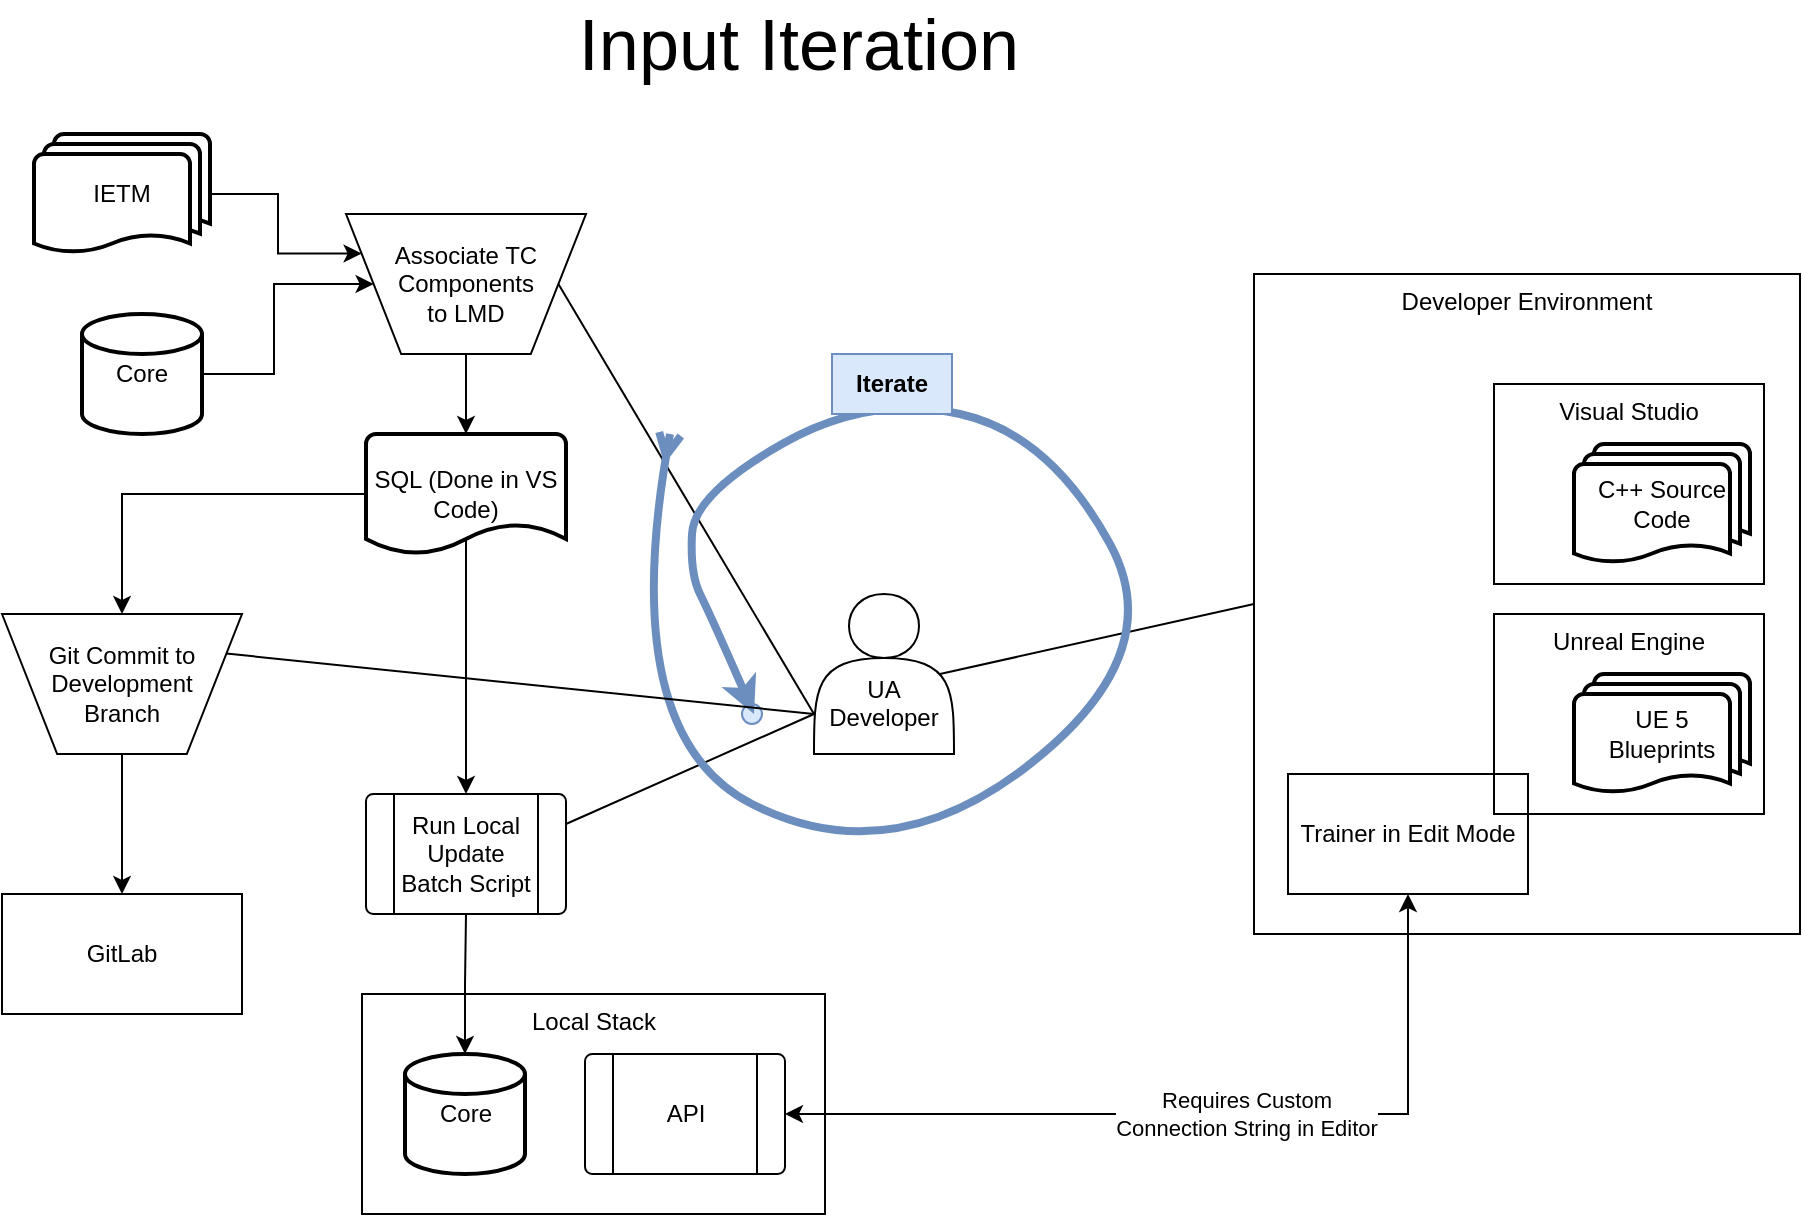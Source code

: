 <mxfile version="22.1.11" type="github">
  <diagram id="C5RBs43oDa-KdzZeNtuy" name="Page-1">
    <mxGraphModel dx="1351" dy="1932" grid="1" gridSize="10" guides="1" tooltips="1" connect="1" arrows="1" fold="1" page="1" pageScale="1" pageWidth="827" pageHeight="1169" math="0" shadow="0">
      <root>
        <mxCell id="WIyWlLk6GJQsqaUBKTNV-0" />
        <mxCell id="WIyWlLk6GJQsqaUBKTNV-1" parent="WIyWlLk6GJQsqaUBKTNV-0" />
        <mxCell id="L2MZmRDsT2VU8_O_mEF5-32" value="" style="ellipse;whiteSpace=wrap;html=1;aspect=fixed;fillColor=#dae8fc;strokeColor=#6c8ebf;" vertex="1" parent="WIyWlLk6GJQsqaUBKTNV-1">
          <mxGeometry x="404" y="315" width="10" height="10" as="geometry" />
        </mxCell>
        <mxCell id="L2MZmRDsT2VU8_O_mEF5-5" style="edgeStyle=orthogonalEdgeStyle;rounded=0;orthogonalLoop=1;jettySize=auto;html=1;exitX=1;exitY=0.5;exitDx=0;exitDy=0;exitPerimeter=0;entryX=0;entryY=0.5;entryDx=0;entryDy=0;" edge="1" parent="WIyWlLk6GJQsqaUBKTNV-1" source="qivzjie-yY26VjvFrO5b-1" target="qivzjie-yY26VjvFrO5b-5">
          <mxGeometry relative="1" as="geometry" />
        </mxCell>
        <mxCell id="qivzjie-yY26VjvFrO5b-1" value="Core" style="strokeWidth=2;html=1;shape=mxgraph.flowchart.database;whiteSpace=wrap;" parent="WIyWlLk6GJQsqaUBKTNV-1" vertex="1">
          <mxGeometry x="74" y="120" width="60" height="60" as="geometry" />
        </mxCell>
        <mxCell id="qivzjie-yY26VjvFrO5b-2" value="&lt;br&gt;&lt;br&gt;UA Developer" style="shape=actor;whiteSpace=wrap;html=1;labelPosition=center;verticalLabelPosition=middle;align=center;verticalAlign=middle;" parent="WIyWlLk6GJQsqaUBKTNV-1" vertex="1">
          <mxGeometry x="440" y="260" width="70" height="80" as="geometry" />
        </mxCell>
        <mxCell id="qivzjie-yY26VjvFrO5b-3" style="edgeStyle=orthogonalEdgeStyle;rounded=0;orthogonalLoop=1;jettySize=auto;html=1;exitX=1;exitY=0.5;exitDx=0;exitDy=0;exitPerimeter=0;entryX=0;entryY=0.25;entryDx=0;entryDy=0;" parent="WIyWlLk6GJQsqaUBKTNV-1" source="qivzjie-yY26VjvFrO5b-4" target="qivzjie-yY26VjvFrO5b-5" edge="1">
          <mxGeometry relative="1" as="geometry" />
        </mxCell>
        <mxCell id="qivzjie-yY26VjvFrO5b-4" value="IETM" style="strokeWidth=2;html=1;shape=mxgraph.flowchart.multi-document;whiteSpace=wrap;" parent="WIyWlLk6GJQsqaUBKTNV-1" vertex="1">
          <mxGeometry x="50" y="30" width="88" height="60" as="geometry" />
        </mxCell>
        <mxCell id="qivzjie-yY26VjvFrO5b-5" value="Associate TC Components&lt;br&gt;to LMD" style="verticalLabelPosition=middle;verticalAlign=middle;html=1;shape=trapezoid;perimeter=trapezoidPerimeter;whiteSpace=wrap;size=0.23;arcSize=10;flipV=1;labelPosition=center;align=center;" parent="WIyWlLk6GJQsqaUBKTNV-1" vertex="1">
          <mxGeometry x="206" y="70" width="120" height="70" as="geometry" />
        </mxCell>
        <mxCell id="qivzjie-yY26VjvFrO5b-6" value="" style="endArrow=none;html=1;rounded=0;entryX=1;entryY=0.5;entryDx=0;entryDy=0;exitX=0;exitY=0.75;exitDx=0;exitDy=0;startArrow=none;startFill=0;endFill=0;" parent="WIyWlLk6GJQsqaUBKTNV-1" source="qivzjie-yY26VjvFrO5b-2" target="qivzjie-yY26VjvFrO5b-5" edge="1">
          <mxGeometry width="50" height="50" relative="1" as="geometry">
            <mxPoint x="242" y="330" as="sourcePoint" />
            <mxPoint x="362" y="490" as="targetPoint" />
          </mxGeometry>
        </mxCell>
        <mxCell id="qivzjie-yY26VjvFrO5b-7" style="edgeStyle=orthogonalEdgeStyle;rounded=0;orthogonalLoop=1;jettySize=auto;html=1;startArrow=classic;startFill=1;endArrow=none;endFill=0;entryX=0.5;entryY=1;entryDx=0;entryDy=0;" parent="WIyWlLk6GJQsqaUBKTNV-1" source="L2MZmRDsT2VU8_O_mEF5-7" target="L2MZmRDsT2VU8_O_mEF5-14" edge="1">
          <mxGeometry relative="1" as="geometry">
            <mxPoint x="380" y="370" as="sourcePoint" />
          </mxGeometry>
        </mxCell>
        <mxCell id="qivzjie-yY26VjvFrO5b-10" value="Input Iteration" style="text;html=1;strokeColor=none;fillColor=none;align=center;verticalAlign=middle;whiteSpace=wrap;rounded=0;fontSize=36;" parent="WIyWlLk6GJQsqaUBKTNV-1" vertex="1">
          <mxGeometry x="300" y="-30" width="265" height="30" as="geometry" />
        </mxCell>
        <mxCell id="qivzjie-yY26VjvFrO5b-18" value="" style="endArrow=none;html=1;rounded=0;exitX=0.9;exitY=0.5;exitDx=0;exitDy=0;startArrow=none;startFill=0;endFill=0;exitPerimeter=0;entryX=0;entryY=0.5;entryDx=0;entryDy=0;" parent="WIyWlLk6GJQsqaUBKTNV-1" source="qivzjie-yY26VjvFrO5b-2" target="L2MZmRDsT2VU8_O_mEF5-36" edge="1">
          <mxGeometry width="50" height="50" relative="1" as="geometry">
            <mxPoint x="475" y="590" as="sourcePoint" />
            <mxPoint x="525" y="540" as="targetPoint" />
          </mxGeometry>
        </mxCell>
        <mxCell id="L2MZmRDsT2VU8_O_mEF5-15" style="edgeStyle=orthogonalEdgeStyle;rounded=0;orthogonalLoop=1;jettySize=auto;html=1;exitX=0.5;exitY=0.75;exitDx=0;exitDy=0;exitPerimeter=0;entryX=0.5;entryY=0;entryDx=0;entryDy=0;" edge="1" parent="WIyWlLk6GJQsqaUBKTNV-1" source="qivzjie-yY26VjvFrO5b-20" target="L2MZmRDsT2VU8_O_mEF5-14">
          <mxGeometry relative="1" as="geometry" />
        </mxCell>
        <mxCell id="L2MZmRDsT2VU8_O_mEF5-41" style="edgeStyle=orthogonalEdgeStyle;rounded=0;orthogonalLoop=1;jettySize=auto;html=1;exitX=0;exitY=0.5;exitDx=0;exitDy=0;exitPerimeter=0;" edge="1" parent="WIyWlLk6GJQsqaUBKTNV-1" source="qivzjie-yY26VjvFrO5b-20" target="L2MZmRDsT2VU8_O_mEF5-29">
          <mxGeometry relative="1" as="geometry" />
        </mxCell>
        <mxCell id="qivzjie-yY26VjvFrO5b-20" value="SQL (Done in VS Code)" style="strokeWidth=2;html=1;shape=mxgraph.flowchart.document2;whiteSpace=wrap;size=0.25;" parent="WIyWlLk6GJQsqaUBKTNV-1" vertex="1">
          <mxGeometry x="216" y="180" width="100" height="60" as="geometry" />
        </mxCell>
        <mxCell id="qivzjie-yY26VjvFrO5b-21" style="edgeStyle=orthogonalEdgeStyle;rounded=0;orthogonalLoop=1;jettySize=auto;html=1;exitX=0.5;exitY=1;exitDx=0;exitDy=0;entryX=0.5;entryY=0;entryDx=0;entryDy=0;entryPerimeter=0;" parent="WIyWlLk6GJQsqaUBKTNV-1" source="qivzjie-yY26VjvFrO5b-5" target="qivzjie-yY26VjvFrO5b-20" edge="1">
          <mxGeometry relative="1" as="geometry">
            <mxPoint x="266" y="170" as="targetPoint" />
          </mxGeometry>
        </mxCell>
        <mxCell id="L2MZmRDsT2VU8_O_mEF5-13" value="" style="group" vertex="1" connectable="0" parent="WIyWlLk6GJQsqaUBKTNV-1">
          <mxGeometry x="214" y="460" width="231.5" height="110" as="geometry" />
        </mxCell>
        <mxCell id="L2MZmRDsT2VU8_O_mEF5-8" value="Local Stack" style="rounded=0;whiteSpace=wrap;html=1;labelPosition=center;verticalLabelPosition=middle;align=center;verticalAlign=top;fillColor=none;" vertex="1" parent="L2MZmRDsT2VU8_O_mEF5-13">
          <mxGeometry width="231.5" height="110" as="geometry" />
        </mxCell>
        <mxCell id="L2MZmRDsT2VU8_O_mEF5-7" value="Core" style="strokeWidth=2;html=1;shape=mxgraph.flowchart.database;whiteSpace=wrap;" vertex="1" parent="L2MZmRDsT2VU8_O_mEF5-13">
          <mxGeometry x="21.5" y="30" width="60" height="60" as="geometry" />
        </mxCell>
        <mxCell id="L2MZmRDsT2VU8_O_mEF5-9" value="API" style="verticalLabelPosition=middle;verticalAlign=middle;html=1;shape=process;whiteSpace=wrap;rounded=1;size=0.14;arcSize=6;labelPosition=center;align=center;" vertex="1" parent="L2MZmRDsT2VU8_O_mEF5-13">
          <mxGeometry x="111.5" y="30" width="100" height="60" as="geometry" />
        </mxCell>
        <mxCell id="L2MZmRDsT2VU8_O_mEF5-14" value="Run Local Update Batch Script" style="verticalLabelPosition=middle;verticalAlign=middle;html=1;shape=process;whiteSpace=wrap;rounded=1;size=0.14;arcSize=6;labelPosition=center;align=center;" vertex="1" parent="WIyWlLk6GJQsqaUBKTNV-1">
          <mxGeometry x="216" y="360" width="100" height="60" as="geometry" />
        </mxCell>
        <mxCell id="L2MZmRDsT2VU8_O_mEF5-17" value="" style="endArrow=none;html=1;rounded=0;exitX=1;exitY=0.25;exitDx=0;exitDy=0;" edge="1" parent="WIyWlLk6GJQsqaUBKTNV-1" source="L2MZmRDsT2VU8_O_mEF5-14">
          <mxGeometry width="50" height="50" relative="1" as="geometry">
            <mxPoint x="400" y="410" as="sourcePoint" />
            <mxPoint x="440" y="320" as="targetPoint" />
          </mxGeometry>
        </mxCell>
        <mxCell id="L2MZmRDsT2VU8_O_mEF5-22" value="" style="curved=1;endArrow=classic;html=1;rounded=0;startArrow=ERmany;startFill=0;fillColor=#dae8fc;strokeColor=#6c8ebf;strokeWidth=4;verticalAlign=middle;labelPosition=left;verticalLabelPosition=top;align=right;" edge="1" parent="WIyWlLk6GJQsqaUBKTNV-1">
          <mxGeometry width="50" height="50" relative="1" as="geometry">
            <mxPoint x="368" y="180" as="sourcePoint" />
            <mxPoint x="410" y="320" as="targetPoint" />
            <Array as="points">
              <mxPoint x="340" y="330" />
              <mxPoint x="478" y="400" />
              <mxPoint x="618" y="290" />
              <mxPoint x="558" y="180" />
              <mxPoint x="468" y="160" />
              <mxPoint x="380" y="210" />
              <mxPoint x="378" y="250" />
              <mxPoint x="388" y="270" />
            </Array>
          </mxGeometry>
        </mxCell>
        <mxCell id="L2MZmRDsT2VU8_O_mEF5-26" value="Iterate" style="text;html=1;strokeColor=#6c8ebf;fillColor=#dae8fc;align=center;verticalAlign=middle;whiteSpace=wrap;rounded=0;fontStyle=1" vertex="1" parent="WIyWlLk6GJQsqaUBKTNV-1">
          <mxGeometry x="449" y="140" width="60" height="30" as="geometry" />
        </mxCell>
        <mxCell id="L2MZmRDsT2VU8_O_mEF5-28" value="GitLab" style="rounded=0;whiteSpace=wrap;html=1;" vertex="1" parent="WIyWlLk6GJQsqaUBKTNV-1">
          <mxGeometry x="34" y="410" width="120" height="60" as="geometry" />
        </mxCell>
        <mxCell id="L2MZmRDsT2VU8_O_mEF5-31" style="edgeStyle=orthogonalEdgeStyle;rounded=0;orthogonalLoop=1;jettySize=auto;html=1;exitX=0.5;exitY=1;exitDx=0;exitDy=0;entryX=0.5;entryY=0;entryDx=0;entryDy=0;" edge="1" parent="WIyWlLk6GJQsqaUBKTNV-1" source="L2MZmRDsT2VU8_O_mEF5-29" target="L2MZmRDsT2VU8_O_mEF5-28">
          <mxGeometry relative="1" as="geometry" />
        </mxCell>
        <mxCell id="L2MZmRDsT2VU8_O_mEF5-29" value="Git Commit to Development&lt;br&gt;Branch" style="verticalLabelPosition=middle;verticalAlign=middle;html=1;shape=trapezoid;perimeter=trapezoidPerimeter;whiteSpace=wrap;size=0.23;arcSize=10;flipV=1;labelPosition=center;align=center;" vertex="1" parent="WIyWlLk6GJQsqaUBKTNV-1">
          <mxGeometry x="34" y="270" width="120" height="70" as="geometry" />
        </mxCell>
        <mxCell id="L2MZmRDsT2VU8_O_mEF5-30" value="" style="endArrow=none;html=1;rounded=0;exitX=1;exitY=0.25;exitDx=0;exitDy=0;" edge="1" parent="WIyWlLk6GJQsqaUBKTNV-1" source="L2MZmRDsT2VU8_O_mEF5-29">
          <mxGeometry width="50" height="50" relative="1" as="geometry">
            <mxPoint x="30" y="370" as="sourcePoint" />
            <mxPoint x="440" y="320" as="targetPoint" />
          </mxGeometry>
        </mxCell>
        <mxCell id="L2MZmRDsT2VU8_O_mEF5-39" value="" style="group" vertex="1" connectable="0" parent="WIyWlLk6GJQsqaUBKTNV-1">
          <mxGeometry x="660" y="100" width="273" height="330" as="geometry" />
        </mxCell>
        <mxCell id="L2MZmRDsT2VU8_O_mEF5-36" value="Developer Environment" style="rounded=0;whiteSpace=wrap;html=1;verticalAlign=top;" vertex="1" parent="L2MZmRDsT2VU8_O_mEF5-39">
          <mxGeometry width="273" height="330" as="geometry" />
        </mxCell>
        <mxCell id="L2MZmRDsT2VU8_O_mEF5-38" value="" style="group" vertex="1" connectable="0" parent="L2MZmRDsT2VU8_O_mEF5-39">
          <mxGeometry x="120" y="55" width="135" height="255" as="geometry" />
        </mxCell>
        <mxCell id="qivzjie-yY26VjvFrO5b-12" value="" style="group" parent="L2MZmRDsT2VU8_O_mEF5-38" vertex="1" connectable="0">
          <mxGeometry width="135" height="100" as="geometry" />
        </mxCell>
        <mxCell id="qivzjie-yY26VjvFrO5b-13" value="C++ Source Code" style="strokeWidth=2;html=1;shape=mxgraph.flowchart.multi-document;whiteSpace=wrap;" parent="qivzjie-yY26VjvFrO5b-12" vertex="1">
          <mxGeometry x="40" y="30" width="88" height="60" as="geometry" />
        </mxCell>
        <mxCell id="qivzjie-yY26VjvFrO5b-14" value="Visual Studio" style="rounded=0;whiteSpace=wrap;html=1;fillColor=none;align=center;verticalAlign=top;" parent="qivzjie-yY26VjvFrO5b-12" vertex="1">
          <mxGeometry width="135" height="100" as="geometry" />
        </mxCell>
        <mxCell id="L2MZmRDsT2VU8_O_mEF5-18" value="" style="group" vertex="1" connectable="0" parent="L2MZmRDsT2VU8_O_mEF5-38">
          <mxGeometry y="115" width="135" height="140" as="geometry" />
        </mxCell>
        <mxCell id="L2MZmRDsT2VU8_O_mEF5-19" value="Trainer in Edit Mode" style="rounded=0;whiteSpace=wrap;html=1;" vertex="1" parent="L2MZmRDsT2VU8_O_mEF5-18">
          <mxGeometry x="-103" y="80" width="120" height="60" as="geometry" />
        </mxCell>
        <mxCell id="L2MZmRDsT2VU8_O_mEF5-37" value="" style="group" vertex="1" connectable="0" parent="L2MZmRDsT2VU8_O_mEF5-18">
          <mxGeometry width="135" height="100" as="geometry" />
        </mxCell>
        <mxCell id="qivzjie-yY26VjvFrO5b-17" value="Unreal Engine" style="rounded=0;whiteSpace=wrap;html=1;fillColor=none;align=center;verticalAlign=top;" parent="L2MZmRDsT2VU8_O_mEF5-37" vertex="1">
          <mxGeometry width="135" height="100" as="geometry" />
        </mxCell>
        <mxCell id="qivzjie-yY26VjvFrO5b-16" value="UE 5&lt;br&gt;Blueprints" style="strokeWidth=2;html=1;shape=mxgraph.flowchart.multi-document;whiteSpace=wrap;" parent="L2MZmRDsT2VU8_O_mEF5-37" vertex="1">
          <mxGeometry x="40" y="30" width="88" height="60" as="geometry" />
        </mxCell>
        <mxCell id="L2MZmRDsT2VU8_O_mEF5-10" style="edgeStyle=orthogonalEdgeStyle;rounded=0;orthogonalLoop=1;jettySize=auto;html=1;exitX=0.5;exitY=1;exitDx=0;exitDy=0;startArrow=classic;startFill=1;entryX=1;entryY=0.5;entryDx=0;entryDy=0;" edge="1" parent="WIyWlLk6GJQsqaUBKTNV-1" source="L2MZmRDsT2VU8_O_mEF5-19" target="L2MZmRDsT2VU8_O_mEF5-9">
          <mxGeometry relative="1" as="geometry">
            <mxPoint x="697.5" y="420" as="sourcePoint" />
            <Array as="points">
              <mxPoint x="737" y="520" />
            </Array>
          </mxGeometry>
        </mxCell>
        <mxCell id="L2MZmRDsT2VU8_O_mEF5-11" value="Requires Custom&lt;br style=&quot;border-color: var(--border-color);&quot;&gt;Connection String in Editor" style="edgeLabel;html=1;align=center;verticalAlign=middle;resizable=0;points=[];" vertex="1" connectable="0" parent="L2MZmRDsT2VU8_O_mEF5-10">
          <mxGeometry x="-0.092" relative="1" as="geometry">
            <mxPoint as="offset" />
          </mxGeometry>
        </mxCell>
      </root>
    </mxGraphModel>
  </diagram>
</mxfile>
